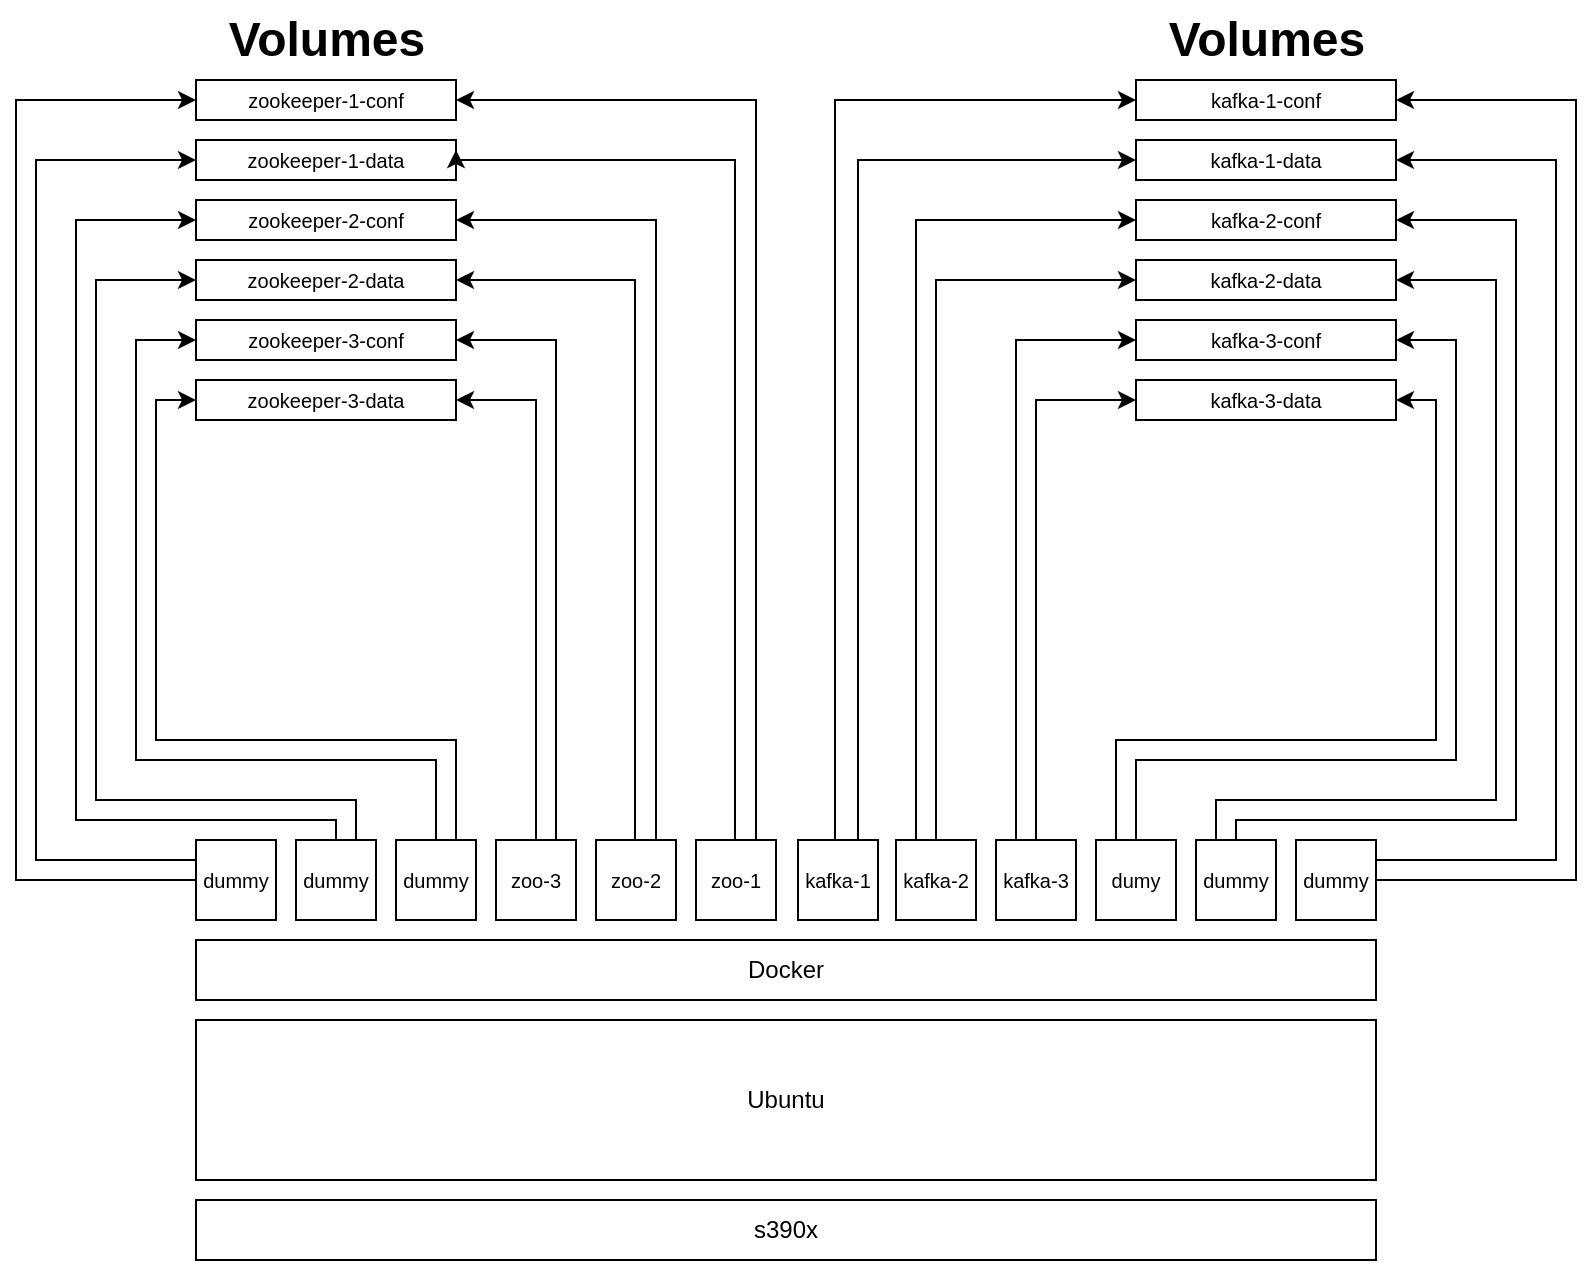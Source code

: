 <mxfile version="13.8.3" type="github">
  <diagram id="T70CwifL69ZfGFbH6EHj" name="Page-1">
    <mxGraphModel dx="1922" dy="719" grid="1" gridSize="10" guides="1" tooltips="1" connect="1" arrows="1" fold="1" page="1" pageScale="1" pageWidth="850" pageHeight="1100" math="0" shadow="0">
      <root>
        <mxCell id="0" />
        <mxCell id="1" parent="0" />
        <mxCell id="zY0vd3xaoPElQ49HkwTg-1" value="Ubuntu" style="rounded=0;whiteSpace=wrap;html=1;" vertex="1" parent="1">
          <mxGeometry x="-300" y="630" width="590" height="80" as="geometry" />
        </mxCell>
        <mxCell id="zY0vd3xaoPElQ49HkwTg-3" value="s390x" style="rounded=0;whiteSpace=wrap;html=1;" vertex="1" parent="1">
          <mxGeometry x="-300" y="720" width="590" height="30" as="geometry" />
        </mxCell>
        <mxCell id="zY0vd3xaoPElQ49HkwTg-4" value="Docker" style="rounded=0;whiteSpace=wrap;html=1;" vertex="1" parent="1">
          <mxGeometry x="-300" y="590" width="590" height="30" as="geometry" />
        </mxCell>
        <mxCell id="zY0vd3xaoPElQ49HkwTg-33" style="edgeStyle=orthogonalEdgeStyle;rounded=0;orthogonalLoop=1;jettySize=auto;html=1;exitX=0;exitY=0.5;exitDx=0;exitDy=0;fontSize=10;entryX=0;entryY=0.5;entryDx=0;entryDy=0;" edge="1" parent="1" source="zY0vd3xaoPElQ49HkwTg-5" target="zY0vd3xaoPElQ49HkwTg-26">
          <mxGeometry relative="1" as="geometry">
            <mxPoint x="-320" y="160" as="targetPoint" />
            <Array as="points">
              <mxPoint x="-390" y="560" />
              <mxPoint x="-390" y="170" />
            </Array>
          </mxGeometry>
        </mxCell>
        <mxCell id="zY0vd3xaoPElQ49HkwTg-5" value="dummy" style="rounded=0;whiteSpace=wrap;html=1;fontSize=10;" vertex="1" parent="1">
          <mxGeometry x="-300" y="540" width="40" height="40" as="geometry" />
        </mxCell>
        <mxCell id="zY0vd3xaoPElQ49HkwTg-11" value="&lt;font style=&quot;font-size: 10px&quot;&gt;dummy&lt;/font&gt;" style="rounded=0;whiteSpace=wrap;html=1;" vertex="1" parent="1">
          <mxGeometry x="-250" y="540" width="40" height="40" as="geometry" />
        </mxCell>
        <mxCell id="zY0vd3xaoPElQ49HkwTg-12" value="&lt;span style=&quot;color: rgb(0, 0, 0); font-family: helvetica; font-size: 10px; font-style: normal; font-weight: normal; letter-spacing: normal; text-align: center; text-indent: 0px; text-transform: none; word-spacing: 0px; text-decoration: none; display: inline; float: none;&quot;&gt;dummy&lt;/span&gt;" style="rounded=0;whiteSpace=wrap;html=1;labelBackgroundColor=none;" vertex="1" parent="1">
          <mxGeometry x="-200" y="540" width="40" height="40" as="geometry" />
        </mxCell>
        <mxCell id="zY0vd3xaoPElQ49HkwTg-58" style="edgeStyle=orthogonalEdgeStyle;rounded=0;orthogonalLoop=1;jettySize=auto;html=1;fontSize=10;fontColor=none;entryX=1;entryY=0.5;entryDx=0;entryDy=0;" edge="1" parent="1" source="zY0vd3xaoPElQ49HkwTg-13" target="zY0vd3xaoPElQ49HkwTg-32">
          <mxGeometry relative="1" as="geometry">
            <mxPoint x="-130" y="320" as="targetPoint" />
            <Array as="points">
              <mxPoint x="-130" y="320" />
            </Array>
          </mxGeometry>
        </mxCell>
        <mxCell id="zY0vd3xaoPElQ49HkwTg-13" value="&lt;span style=&quot;color: rgb(0, 0, 0); font-family: helvetica; font-size: 10px; font-style: normal; font-weight: normal; letter-spacing: normal; text-align: center; text-indent: 0px; text-transform: none; word-spacing: 0px; text-decoration: none; display: inline; float: none;&quot;&gt;zoo-3&lt;/span&gt;" style="rounded=0;whiteSpace=wrap;html=1;labelBackgroundColor=none;" vertex="1" parent="1">
          <mxGeometry x="-150" y="540" width="40" height="40" as="geometry" />
        </mxCell>
        <mxCell id="zY0vd3xaoPElQ49HkwTg-15" value="&lt;span style=&quot;color: rgb(0, 0, 0); font-family: helvetica; font-size: 10px; font-style: normal; font-weight: normal; letter-spacing: normal; text-align: center; text-indent: 0px; text-transform: none; word-spacing: 0px; text-decoration: none; display: inline; float: none;&quot;&gt;zoo-2&lt;/span&gt;" style="rounded=0;whiteSpace=wrap;html=1;labelBackgroundColor=none;" vertex="1" parent="1">
          <mxGeometry x="-100" y="540" width="40" height="40" as="geometry" />
        </mxCell>
        <mxCell id="zY0vd3xaoPElQ49HkwTg-16" value="zoo-1" style="rounded=0;whiteSpace=wrap;html=1;fontSize=10;labelBackgroundColor=none;" vertex="1" parent="1">
          <mxGeometry x="-50" y="540" width="40" height="40" as="geometry" />
        </mxCell>
        <mxCell id="zY0vd3xaoPElQ49HkwTg-17" value="&lt;font size=&quot;1&quot;&gt;kafka-1&lt;/font&gt;" style="rounded=0;whiteSpace=wrap;html=1;labelBackgroundColor=none;" vertex="1" parent="1">
          <mxGeometry x="1" y="540" width="40" height="40" as="geometry" />
        </mxCell>
        <mxCell id="zY0vd3xaoPElQ49HkwTg-18" value="&lt;font face=&quot;helvetica&quot; size=&quot;1&quot;&gt;kafka-2&lt;/font&gt;" style="rounded=0;whiteSpace=wrap;html=1;labelBackgroundColor=none;" vertex="1" parent="1">
          <mxGeometry x="50" y="540" width="40" height="40" as="geometry" />
        </mxCell>
        <mxCell id="zY0vd3xaoPElQ49HkwTg-19" value="&lt;span style=&quot;color: rgb(0, 0, 0); font-family: helvetica; font-size: 10px; font-style: normal; font-weight: normal; letter-spacing: normal; text-align: center; text-indent: 0px; text-transform: none; word-spacing: 0px; text-decoration: none; display: inline; float: none;&quot;&gt;kafka-3&lt;br&gt;&lt;/span&gt;" style="rounded=0;whiteSpace=wrap;html=1;labelBackgroundColor=none;" vertex="1" parent="1">
          <mxGeometry x="100" y="540" width="40" height="40" as="geometry" />
        </mxCell>
        <mxCell id="zY0vd3xaoPElQ49HkwTg-20" value="&lt;font style=&quot;font-size: 10px&quot;&gt;dumy&lt;/font&gt;" style="rounded=0;whiteSpace=wrap;html=1;labelBackgroundColor=none;" vertex="1" parent="1">
          <mxGeometry x="150" y="540" width="40" height="40" as="geometry" />
        </mxCell>
        <mxCell id="zY0vd3xaoPElQ49HkwTg-23" value="&lt;font style=&quot;font-size: 10px&quot;&gt;dummy&lt;/font&gt;" style="rounded=0;whiteSpace=wrap;html=1;labelBackgroundColor=none;" vertex="1" parent="1">
          <mxGeometry x="200" y="540" width="40" height="40" as="geometry" />
        </mxCell>
        <mxCell id="zY0vd3xaoPElQ49HkwTg-24" value="&lt;font size=&quot;1&quot;&gt;dummy&lt;/font&gt;" style="rounded=0;whiteSpace=wrap;html=1;labelBackgroundColor=none;" vertex="1" parent="1">
          <mxGeometry x="250" y="540" width="40" height="40" as="geometry" />
        </mxCell>
        <mxCell id="zY0vd3xaoPElQ49HkwTg-26" value="zookeeper-1-conf" style="rounded=0;whiteSpace=wrap;html=1;fontSize=10;" vertex="1" parent="1">
          <mxGeometry x="-300" y="160" width="130" height="20" as="geometry" />
        </mxCell>
        <mxCell id="zY0vd3xaoPElQ49HkwTg-28" value="&lt;span style=&quot;color: rgb(0, 0, 0); font-family: helvetica; font-size: 10px; font-style: normal; font-weight: normal; letter-spacing: normal; text-align: center; text-indent: 0px; text-transform: none; word-spacing: 0px; text-decoration: none; display: inline; float: none;&quot;&gt;zookeeper-1-data&lt;/span&gt;" style="rounded=0;whiteSpace=wrap;html=1;fontSize=10;labelBackgroundColor=none;" vertex="1" parent="1">
          <mxGeometry x="-300" y="190" width="130" height="20" as="geometry" />
        </mxCell>
        <mxCell id="zY0vd3xaoPElQ49HkwTg-29" value="&lt;span style=&quot;color: rgb(0, 0, 0); font-family: helvetica; font-size: 10px; font-style: normal; font-weight: normal; letter-spacing: normal; text-align: center; text-indent: 0px; text-transform: none; word-spacing: 0px; text-decoration: none; display: inline; float: none;&quot;&gt;zookeeper-2-conf&lt;/span&gt;" style="rounded=0;whiteSpace=wrap;html=1;fontSize=10;labelBackgroundColor=none;" vertex="1" parent="1">
          <mxGeometry x="-300" y="220" width="130" height="20" as="geometry" />
        </mxCell>
        <mxCell id="zY0vd3xaoPElQ49HkwTg-30" value="&lt;span style=&quot;color: rgb(0, 0, 0); font-family: helvetica; font-size: 10px; font-style: normal; font-weight: normal; letter-spacing: normal; text-align: center; text-indent: 0px; text-transform: none; word-spacing: 0px; text-decoration: none; display: inline; float: none;&quot;&gt;zookeeper-2-data&lt;/span&gt;" style="rounded=0;whiteSpace=wrap;html=1;fontSize=10;labelBackgroundColor=none;" vertex="1" parent="1">
          <mxGeometry x="-300" y="250" width="130" height="20" as="geometry" />
        </mxCell>
        <mxCell id="zY0vd3xaoPElQ49HkwTg-31" value="&lt;span style=&quot;color: rgb(0, 0, 0); font-family: helvetica; font-size: 10px; font-style: normal; font-weight: normal; letter-spacing: normal; text-align: center; text-indent: 0px; text-transform: none; word-spacing: 0px; text-decoration: none; display: inline; float: none;&quot;&gt;zookeeper-3-conf&lt;/span&gt;" style="rounded=0;whiteSpace=wrap;html=1;fontSize=10;labelBackgroundColor=none;" vertex="1" parent="1">
          <mxGeometry x="-300" y="280" width="130" height="20" as="geometry" />
        </mxCell>
        <mxCell id="zY0vd3xaoPElQ49HkwTg-32" value="&lt;span style=&quot;color: rgb(0, 0, 0); font-family: helvetica; font-size: 10px; font-style: normal; font-weight: normal; letter-spacing: normal; text-align: center; text-indent: 0px; text-transform: none; word-spacing: 0px; text-decoration: none; display: inline; float: none;&quot;&gt;zookeeper-3-data&lt;/span&gt;" style="rounded=0;whiteSpace=wrap;html=1;fontSize=10;labelBackgroundColor=none;" vertex="1" parent="1">
          <mxGeometry x="-300" y="310" width="130" height="20" as="geometry" />
        </mxCell>
        <mxCell id="zY0vd3xaoPElQ49HkwTg-51" style="edgeStyle=orthogonalEdgeStyle;rounded=0;orthogonalLoop=1;jettySize=auto;html=1;fontSize=10;entryX=0;entryY=0.5;entryDx=0;entryDy=0;" edge="1" parent="1" target="zY0vd3xaoPElQ49HkwTg-28">
          <mxGeometry relative="1" as="geometry">
            <mxPoint x="-290" y="160" as="targetPoint" />
            <mxPoint x="-300" y="550" as="sourcePoint" />
            <Array as="points">
              <mxPoint x="-380" y="550" />
              <mxPoint x="-380" y="200" />
            </Array>
          </mxGeometry>
        </mxCell>
        <mxCell id="zY0vd3xaoPElQ49HkwTg-52" style="edgeStyle=orthogonalEdgeStyle;rounded=0;orthogonalLoop=1;jettySize=auto;html=1;fontSize=10;entryX=0;entryY=0.5;entryDx=0;entryDy=0;exitX=0.5;exitY=0;exitDx=0;exitDy=0;" edge="1" parent="1" source="zY0vd3xaoPElQ49HkwTg-11" target="zY0vd3xaoPElQ49HkwTg-29">
          <mxGeometry relative="1" as="geometry">
            <mxPoint x="-290" y="180" as="targetPoint" />
            <mxPoint x="-230" y="530" as="sourcePoint" />
            <Array as="points">
              <mxPoint x="-230" y="530" />
              <mxPoint x="-360" y="530" />
              <mxPoint x="-360" y="230" />
            </Array>
          </mxGeometry>
        </mxCell>
        <mxCell id="zY0vd3xaoPElQ49HkwTg-54" style="edgeStyle=orthogonalEdgeStyle;rounded=0;orthogonalLoop=1;jettySize=auto;html=1;fontSize=10;" edge="1" parent="1">
          <mxGeometry relative="1" as="geometry">
            <mxPoint x="-300" y="260" as="targetPoint" />
            <mxPoint x="-227" y="540" as="sourcePoint" />
            <Array as="points">
              <mxPoint x="-220" y="540" />
              <mxPoint x="-220" y="520" />
              <mxPoint x="-350" y="520" />
              <mxPoint x="-350" y="260" />
            </Array>
          </mxGeometry>
        </mxCell>
        <mxCell id="zY0vd3xaoPElQ49HkwTg-55" style="edgeStyle=orthogonalEdgeStyle;rounded=0;orthogonalLoop=1;jettySize=auto;html=1;fontSize=10;" edge="1" parent="1">
          <mxGeometry relative="1" as="geometry">
            <mxPoint x="-300" y="290" as="targetPoint" />
            <mxPoint x="-180" y="540" as="sourcePoint" />
            <Array as="points">
              <mxPoint x="-180" y="500" />
              <mxPoint x="-330" y="500" />
              <mxPoint x="-330" y="290" />
            </Array>
          </mxGeometry>
        </mxCell>
        <mxCell id="zY0vd3xaoPElQ49HkwTg-56" style="edgeStyle=orthogonalEdgeStyle;rounded=0;orthogonalLoop=1;jettySize=auto;html=1;fontSize=10;" edge="1" parent="1">
          <mxGeometry relative="1" as="geometry">
            <mxPoint x="-300" y="320" as="targetPoint" />
            <mxPoint x="-170" y="540" as="sourcePoint" />
            <Array as="points">
              <mxPoint x="-170" y="490" />
              <mxPoint x="-320" y="490" />
              <mxPoint x="-320" y="320" />
            </Array>
          </mxGeometry>
        </mxCell>
        <mxCell id="zY0vd3xaoPElQ49HkwTg-59" style="edgeStyle=orthogonalEdgeStyle;rounded=0;orthogonalLoop=1;jettySize=auto;html=1;fontSize=10;fontColor=none;entryX=1;entryY=0.5;entryDx=0;entryDy=0;" edge="1" parent="1" target="zY0vd3xaoPElQ49HkwTg-30">
          <mxGeometry relative="1" as="geometry">
            <mxPoint x="-80" y="260" as="targetPoint" />
            <mxPoint x="-80.5" y="540" as="sourcePoint" />
            <Array as="points">
              <mxPoint x="-80" y="260" />
            </Array>
          </mxGeometry>
        </mxCell>
        <mxCell id="zY0vd3xaoPElQ49HkwTg-60" style="edgeStyle=orthogonalEdgeStyle;rounded=0;orthogonalLoop=1;jettySize=auto;html=1;fontSize=10;fontColor=none;entryX=1;entryY=0.5;entryDx=0;entryDy=0;" edge="1" parent="1" target="zY0vd3xaoPElQ49HkwTg-31">
          <mxGeometry relative="1" as="geometry">
            <mxPoint x="-120" y="290" as="targetPoint" />
            <mxPoint x="-120" y="540" as="sourcePoint" />
            <Array as="points">
              <mxPoint x="-120" y="290" />
            </Array>
          </mxGeometry>
        </mxCell>
        <mxCell id="zY0vd3xaoPElQ49HkwTg-61" style="edgeStyle=orthogonalEdgeStyle;rounded=0;orthogonalLoop=1;jettySize=auto;html=1;fontSize=10;fontColor=none;" edge="1" parent="1">
          <mxGeometry relative="1" as="geometry">
            <mxPoint x="-170" y="170" as="targetPoint" />
            <mxPoint x="-20" y="540" as="sourcePoint" />
            <Array as="points">
              <mxPoint x="-20" y="170" />
              <mxPoint x="-170" y="170" />
            </Array>
          </mxGeometry>
        </mxCell>
        <mxCell id="zY0vd3xaoPElQ49HkwTg-62" style="edgeStyle=orthogonalEdgeStyle;rounded=0;orthogonalLoop=1;jettySize=auto;html=1;fontSize=10;fontColor=none;entryX=1;entryY=0.25;entryDx=0;entryDy=0;" edge="1" parent="1" target="zY0vd3xaoPElQ49HkwTg-28">
          <mxGeometry relative="1" as="geometry">
            <mxPoint x="-30" y="190" as="targetPoint" />
            <mxPoint x="-30.5" y="540" as="sourcePoint" />
            <Array as="points">
              <mxPoint x="-30" y="200" />
            </Array>
          </mxGeometry>
        </mxCell>
        <mxCell id="zY0vd3xaoPElQ49HkwTg-63" style="edgeStyle=orthogonalEdgeStyle;rounded=0;orthogonalLoop=1;jettySize=auto;html=1;fontSize=10;fontColor=none;entryX=1;entryY=0.5;entryDx=0;entryDy=0;" edge="1" parent="1" target="zY0vd3xaoPElQ49HkwTg-29">
          <mxGeometry relative="1" as="geometry">
            <mxPoint x="-70" y="230" as="targetPoint" />
            <mxPoint x="-70" y="540" as="sourcePoint" />
            <Array as="points">
              <mxPoint x="-70" y="230" />
            </Array>
          </mxGeometry>
        </mxCell>
        <mxCell id="zY0vd3xaoPElQ49HkwTg-69" value="Volumes" style="text;strokeColor=none;fillColor=none;html=1;fontSize=24;fontStyle=1;verticalAlign=middle;align=center;" vertex="1" parent="1">
          <mxGeometry x="-285" y="120" width="100" height="40" as="geometry" />
        </mxCell>
        <mxCell id="zY0vd3xaoPElQ49HkwTg-70" value="kafka-1-conf" style="rounded=0;whiteSpace=wrap;html=1;fontSize=10;" vertex="1" parent="1">
          <mxGeometry x="170" y="160" width="130" height="20" as="geometry" />
        </mxCell>
        <mxCell id="zY0vd3xaoPElQ49HkwTg-71" value="&lt;span style=&quot;color: rgb(0, 0, 0); font-family: helvetica; font-size: 10px; font-style: normal; font-weight: normal; letter-spacing: normal; text-align: center; text-indent: 0px; text-transform: none; word-spacing: 0px; text-decoration: none; display: inline; float: none;&quot;&gt;kafka-1-data&lt;/span&gt;" style="rounded=0;whiteSpace=wrap;html=1;fontSize=10;labelBackgroundColor=none;" vertex="1" parent="1">
          <mxGeometry x="170" y="190" width="130" height="20" as="geometry" />
        </mxCell>
        <mxCell id="zY0vd3xaoPElQ49HkwTg-72" value="&lt;span style=&quot;color: rgb(0, 0, 0); font-family: helvetica; font-size: 10px; font-style: normal; font-weight: normal; letter-spacing: normal; text-align: center; text-indent: 0px; text-transform: none; word-spacing: 0px; text-decoration: none; display: inline; float: none;&quot;&gt;kafka-2-conf&lt;/span&gt;" style="rounded=0;whiteSpace=wrap;html=1;fontSize=10;labelBackgroundColor=none;" vertex="1" parent="1">
          <mxGeometry x="170" y="220" width="130" height="20" as="geometry" />
        </mxCell>
        <mxCell id="zY0vd3xaoPElQ49HkwTg-73" value="&lt;span style=&quot;color: rgb(0, 0, 0); font-family: helvetica; font-size: 10px; font-style: normal; font-weight: normal; letter-spacing: normal; text-align: center; text-indent: 0px; text-transform: none; word-spacing: 0px; text-decoration: none; display: inline; float: none;&quot;&gt;kafka-2-data&lt;/span&gt;" style="rounded=0;whiteSpace=wrap;html=1;fontSize=10;labelBackgroundColor=none;" vertex="1" parent="1">
          <mxGeometry x="170" y="250" width="130" height="20" as="geometry" />
        </mxCell>
        <mxCell id="zY0vd3xaoPElQ49HkwTg-74" value="&lt;span style=&quot;color: rgb(0, 0, 0); font-family: helvetica; font-size: 10px; font-style: normal; font-weight: normal; letter-spacing: normal; text-align: center; text-indent: 0px; text-transform: none; word-spacing: 0px; text-decoration: none; display: inline; float: none;&quot;&gt;kafka-3-conf&lt;/span&gt;" style="rounded=0;whiteSpace=wrap;html=1;fontSize=10;labelBackgroundColor=none;" vertex="1" parent="1">
          <mxGeometry x="170" y="280" width="130" height="20" as="geometry" />
        </mxCell>
        <mxCell id="zY0vd3xaoPElQ49HkwTg-75" value="&lt;span style=&quot;font-family: &amp;#34;helvetica&amp;#34;&quot;&gt;kafka-3-data&lt;/span&gt;" style="rounded=0;whiteSpace=wrap;html=1;fontSize=10;" vertex="1" parent="1">
          <mxGeometry x="170" y="310" width="130" height="20" as="geometry" />
        </mxCell>
        <mxCell id="zY0vd3xaoPElQ49HkwTg-76" value="Volumes" style="text;strokeColor=none;fillColor=none;html=1;fontSize=24;fontStyle=1;verticalAlign=middle;align=center;" vertex="1" parent="1">
          <mxGeometry x="185" y="120" width="100" height="40" as="geometry" />
        </mxCell>
        <mxCell id="zY0vd3xaoPElQ49HkwTg-77" style="edgeStyle=orthogonalEdgeStyle;rounded=0;orthogonalLoop=1;jettySize=auto;html=1;exitX=1;exitY=0.5;exitDx=0;exitDy=0;fontSize=10;" edge="1" parent="1" source="zY0vd3xaoPElQ49HkwTg-24">
          <mxGeometry relative="1" as="geometry">
            <mxPoint x="300" y="170" as="targetPoint" />
            <mxPoint x="150" y="560" as="sourcePoint" />
            <Array as="points">
              <mxPoint x="390" y="560" />
              <mxPoint x="390" y="170" />
              <mxPoint x="300" y="170" />
            </Array>
          </mxGeometry>
        </mxCell>
        <mxCell id="zY0vd3xaoPElQ49HkwTg-78" style="edgeStyle=orthogonalEdgeStyle;rounded=0;orthogonalLoop=1;jettySize=auto;html=1;fontSize=10;" edge="1" parent="1">
          <mxGeometry relative="1" as="geometry">
            <mxPoint x="300" y="200" as="targetPoint" />
            <mxPoint x="290" y="540" as="sourcePoint" />
            <Array as="points">
              <mxPoint x="290" y="550" />
              <mxPoint x="380" y="550" />
              <mxPoint x="380" y="200" />
              <mxPoint x="300" y="200" />
            </Array>
          </mxGeometry>
        </mxCell>
        <mxCell id="zY0vd3xaoPElQ49HkwTg-79" style="edgeStyle=orthogonalEdgeStyle;rounded=0;orthogonalLoop=1;jettySize=auto;html=1;fontSize=10;exitX=0.5;exitY=0;exitDx=0;exitDy=0;entryX=1;entryY=0.5;entryDx=0;entryDy=0;" edge="1" parent="1" target="zY0vd3xaoPElQ49HkwTg-72">
          <mxGeometry relative="1" as="geometry">
            <mxPoint x="170" y="240" as="targetPoint" />
            <mxPoint x="220" y="540" as="sourcePoint" />
            <Array as="points">
              <mxPoint x="220" y="530" />
              <mxPoint x="360" y="530" />
              <mxPoint x="360" y="230" />
            </Array>
          </mxGeometry>
        </mxCell>
        <mxCell id="zY0vd3xaoPElQ49HkwTg-80" style="edgeStyle=orthogonalEdgeStyle;rounded=0;orthogonalLoop=1;jettySize=auto;html=1;fontSize=10;entryX=1;entryY=0.5;entryDx=0;entryDy=0;" edge="1" parent="1" target="zY0vd3xaoPElQ49HkwTg-73">
          <mxGeometry relative="1" as="geometry">
            <mxPoint x="150" y="260" as="targetPoint" />
            <mxPoint x="223" y="540" as="sourcePoint" />
            <Array as="points">
              <mxPoint x="210" y="540" />
              <mxPoint x="210" y="520" />
              <mxPoint x="350" y="520" />
              <mxPoint x="350" y="260" />
            </Array>
          </mxGeometry>
        </mxCell>
        <mxCell id="zY0vd3xaoPElQ49HkwTg-81" style="edgeStyle=orthogonalEdgeStyle;rounded=0;orthogonalLoop=1;jettySize=auto;html=1;fontSize=10;entryX=1;entryY=0.5;entryDx=0;entryDy=0;" edge="1" parent="1" target="zY0vd3xaoPElQ49HkwTg-74">
          <mxGeometry relative="1" as="geometry">
            <mxPoint x="150" y="290" as="targetPoint" />
            <mxPoint x="180" y="540" as="sourcePoint" />
            <Array as="points">
              <mxPoint x="170" y="540" />
              <mxPoint x="170" y="500" />
              <mxPoint x="330" y="500" />
              <mxPoint x="330" y="290" />
            </Array>
          </mxGeometry>
        </mxCell>
        <mxCell id="zY0vd3xaoPElQ49HkwTg-82" style="edgeStyle=orthogonalEdgeStyle;rounded=0;orthogonalLoop=1;jettySize=auto;html=1;fontSize=10;entryX=1;entryY=0.5;entryDx=0;entryDy=0;exitX=0.5;exitY=0;exitDx=0;exitDy=0;" edge="1" parent="1" source="zY0vd3xaoPElQ49HkwTg-20" target="zY0vd3xaoPElQ49HkwTg-75">
          <mxGeometry relative="1" as="geometry">
            <mxPoint x="150" y="320" as="targetPoint" />
            <mxPoint x="170" y="530" as="sourcePoint" />
            <Array as="points">
              <mxPoint x="160" y="540" />
              <mxPoint x="160" y="490" />
              <mxPoint x="320" y="490" />
              <mxPoint x="320" y="320" />
            </Array>
          </mxGeometry>
        </mxCell>
        <mxCell id="zY0vd3xaoPElQ49HkwTg-86" style="edgeStyle=orthogonalEdgeStyle;rounded=0;orthogonalLoop=1;jettySize=auto;html=1;fontSize=10;fontColor=none;exitX=0.75;exitY=0;exitDx=0;exitDy=0;" edge="1" parent="1" source="zY0vd3xaoPElQ49HkwTg-17">
          <mxGeometry relative="1" as="geometry">
            <mxPoint x="170" y="200" as="targetPoint" />
            <mxPoint x="30" y="530" as="sourcePoint" />
            <Array as="points">
              <mxPoint x="31" y="200" />
            </Array>
          </mxGeometry>
        </mxCell>
        <mxCell id="zY0vd3xaoPElQ49HkwTg-87" style="edgeStyle=orthogonalEdgeStyle;rounded=0;orthogonalLoop=1;jettySize=auto;html=1;fontSize=10;fontColor=none;entryX=0;entryY=0.5;entryDx=0;entryDy=0;" edge="1" parent="1" target="zY0vd3xaoPElQ49HkwTg-70">
          <mxGeometry relative="1" as="geometry">
            <mxPoint x="160" y="200" as="targetPoint" />
            <mxPoint x="19.5" y="540" as="sourcePoint" />
            <Array as="points">
              <mxPoint x="20" y="170" />
            </Array>
          </mxGeometry>
        </mxCell>
        <mxCell id="zY0vd3xaoPElQ49HkwTg-88" style="edgeStyle=orthogonalEdgeStyle;rounded=0;orthogonalLoop=1;jettySize=auto;html=1;fontSize=10;fontColor=none;entryX=0;entryY=0.5;entryDx=0;entryDy=0;exitX=0.25;exitY=0;exitDx=0;exitDy=0;" edge="1" parent="1" source="zY0vd3xaoPElQ49HkwTg-18" target="zY0vd3xaoPElQ49HkwTg-72">
          <mxGeometry relative="1" as="geometry">
            <mxPoint x="180" y="210" as="targetPoint" />
            <mxPoint x="60" y="530" as="sourcePoint" />
            <Array as="points">
              <mxPoint x="60" y="230" />
            </Array>
          </mxGeometry>
        </mxCell>
        <mxCell id="zY0vd3xaoPElQ49HkwTg-90" style="edgeStyle=orthogonalEdgeStyle;rounded=0;orthogonalLoop=1;jettySize=auto;html=1;fontSize=10;fontColor=none;" edge="1" parent="1">
          <mxGeometry relative="1" as="geometry">
            <mxPoint x="170" y="260" as="targetPoint" />
            <mxPoint x="70" y="540" as="sourcePoint" />
            <Array as="points">
              <mxPoint x="70" y="260" />
            </Array>
          </mxGeometry>
        </mxCell>
        <mxCell id="zY0vd3xaoPElQ49HkwTg-91" style="edgeStyle=orthogonalEdgeStyle;rounded=0;orthogonalLoop=1;jettySize=auto;html=1;fontSize=10;fontColor=none;entryX=0;entryY=0.5;entryDx=0;entryDy=0;exitX=0;exitY=0;exitDx=0;exitDy=0;" edge="1" parent="1" source="zY0vd3xaoPElQ49HkwTg-19">
          <mxGeometry relative="1" as="geometry">
            <mxPoint x="170" y="290" as="targetPoint" />
            <mxPoint x="105" y="530" as="sourcePoint" />
            <Array as="points">
              <mxPoint x="110" y="540" />
              <mxPoint x="110" y="290" />
            </Array>
          </mxGeometry>
        </mxCell>
        <mxCell id="zY0vd3xaoPElQ49HkwTg-92" style="edgeStyle=orthogonalEdgeStyle;rounded=0;orthogonalLoop=1;jettySize=auto;html=1;fontSize=10;fontColor=none;entryX=0;entryY=0.5;entryDx=0;entryDy=0;" edge="1" parent="1">
          <mxGeometry relative="1" as="geometry">
            <mxPoint x="170" y="320" as="targetPoint" />
            <mxPoint x="120" y="540" as="sourcePoint" />
            <Array as="points">
              <mxPoint x="120" y="320" />
            </Array>
          </mxGeometry>
        </mxCell>
      </root>
    </mxGraphModel>
  </diagram>
</mxfile>
